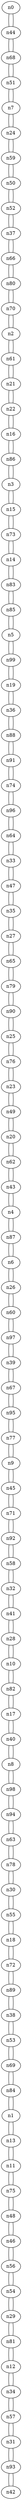 graph {
n0;
n1;
n2;
n3;
n4;
n5;
n6;
n7;
n8;
n9;
n10;
n11;
n12;
n13;
n14;
n15;
n16;
n17;
n18;
n19;
n20;
n21;
n22;
n23;
n24;
n25;
n26;
n27;
n28;
n29;
n30;
n31;
n32;
n33;
n34;
n35;
n36;
n37;
n38;
n39;
n40;
n41;
n42;
n43;
n44;
n45;
n46;
n47;
n48;
n49;
n50;
n51;
n52;
n53;
n54;
n55;
n56;
n57;
n58;
n59;
n60;
n61;
n62;
n63;
n64;
n65;
n66;
n67;
n68;
n69;
n70;
n71;
n72;
n73;
n74;
n75;
n76;
n77;
n78;
n79;
n80;
n81;
n82;
n83;
n84;
n85;
n86;
n87;
n88;
n89;
n90;
n91;
n92;
n93;
n94;
n95;
n96;
n97;
n98;
n99;
n0 -- n44;
n1 -- n13;
n1 -- n84;
n2 -- n70;
n2 -- n61;
n3 -- n86;
n3 -- n15;
n4 -- n87;
n4 -- n43;
n5 -- n85;
n5 -- n99;
n6 -- n87;
n6 -- n26;
n7 -- n51;
n7 -- n24;
n8 -- n98;
n8 -- n40;
n9 -- n77;
n9 -- n45;
n10 -- n28;
n10 -- n82;
n11 -- n13;
n11 -- n75;
n12 -- n34;
n12 -- n81;
n13 -- n1;
n13 -- n11;
n14 -- n73;
n14 -- n83;
n15 -- n73;
n15 -- n3;
n16 -- n22;
n16 -- n86;
n17 -- n82;
n17 -- n40;
n18 -- n55;
n18 -- n72;
n19 -- n99;
n19 -- n36;
n20 -- n49;
n20 -- n62;
n21 -- n22;
n21 -- n61;
n22 -- n16;
n22 -- n21;
n23 -- n76;
n23 -- n49;
n24 -- n59;
n24 -- n7;
n25 -- n76;
n25 -- n90;
n26 -- n6;
n26 -- n60;
n27 -- n65;
n27 -- n35;
n28 -- n10;
n28 -- n41;
n29 -- n54;
n29 -- n81;
n30 -- n55;
n30 -- n78;
n31 -- n57;
n31 -- n93;
n32 -- n41;
n32 -- n58;
n33 -- n47;
n33 -- n64;
n34 -- n57;
n34 -- n12;
n35 -- n47;
n35 -- n27;
n36 -- n88;
n36 -- n19;
n37 -- n66;
n37 -- n52;
n38 -- n53;
n38 -- n89;
n39 -- n67;
n39 -- n97;
n40 -- n8;
n40 -- n17;
n41 -- n32;
n41 -- n28;
n42 -- n93;
n43 -- n62;
n43 -- n4;
n44 -- n0;
n44 -- n68;
n45 -- n9;
n45 -- n71;
n46 -- n56;
n46 -- n48;
n47 -- n33;
n47 -- n35;
n48 -- n46;
n48 -- n75;
n49 -- n20;
n49 -- n23;
n50 -- n52;
n50 -- n59;
n51 -- n7;
n51 -- n68;
n52 -- n50;
n52 -- n37;
n53 -- n69;
n53 -- n38;
n54 -- n56;
n54 -- n29;
n55 -- n18;
n55 -- n30;
n56 -- n54;
n56 -- n46;
n57 -- n31;
n57 -- n34;
n58 -- n92;
n58 -- n32;
n59 -- n50;
n59 -- n24;
n60 -- n97;
n60 -- n26;
n61 -- n2;
n61 -- n21;
n62 -- n20;
n62 -- n43;
n63 -- n94;
n63 -- n78;
n64 -- n33;
n64 -- n96;
n65 -- n79;
n65 -- n27;
n66 -- n80;
n66 -- n37;
n67 -- n39;
n67 -- n95;
n68 -- n44;
n68 -- n51;
n69 -- n84;
n69 -- n53;
n70 -- n80;
n70 -- n2;
n71 -- n92;
n71 -- n45;
n72 -- n18;
n72 -- n89;
n73 -- n14;
n73 -- n15;
n74 -- n96;
n74 -- n91;
n75 -- n11;
n75 -- n48;
n76 -- n23;
n76 -- n25;
n77 -- n95;
n77 -- n9;
n78 -- n63;
n78 -- n30;
n79 -- n65;
n79 -- n90;
n80 -- n66;
n80 -- n70;
n81 -- n12;
n81 -- n29;
n82 -- n10;
n82 -- n17;
n83 -- n85;
n83 -- n14;
n84 -- n69;
n84 -- n1;
n85 -- n83;
n85 -- n5;
n86 -- n16;
n86 -- n3;
n87 -- n4;
n87 -- n6;
n88 -- n36;
n88 -- n91;
n89 -- n72;
n89 -- n38;
n90 -- n79;
n90 -- n25;
n91 -- n88;
n91 -- n74;
n92 -- n58;
n92 -- n71;
n93 -- n31;
n93 -- n42;
n94 -- n98;
n94 -- n63;
n95 -- n67;
n95 -- n77;
n96 -- n64;
n96 -- n74;
n97 -- n39;
n97 -- n60;
n98 -- n94;
n98 -- n8;
n99 -- n5;
n99 -- n19;
}
